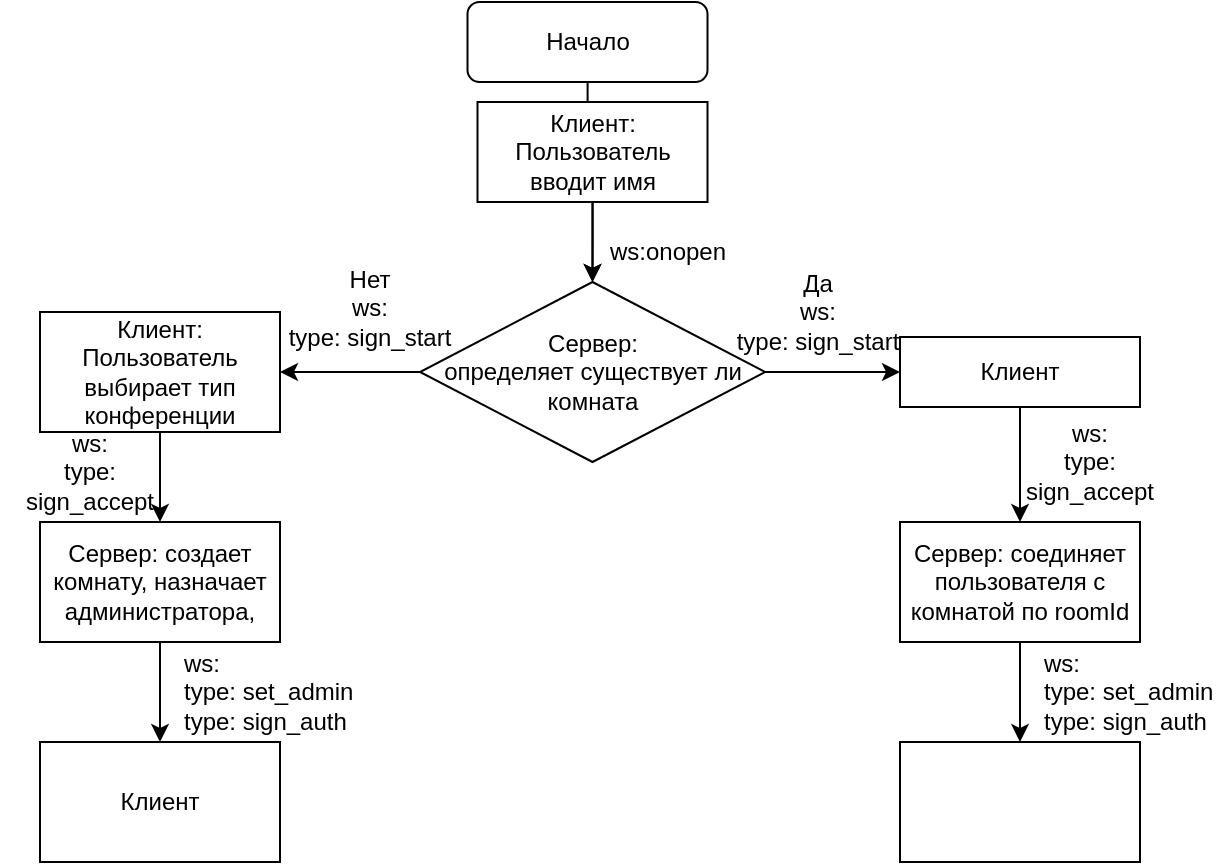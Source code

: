 <mxfile version="27.0.9">
  <diagram id="C5RBs43oDa-KdzZeNtuy" name="Page-1">
    <mxGraphModel dx="1188" dy="611" grid="1" gridSize="10" guides="1" tooltips="1" connect="1" arrows="1" fold="1" page="1" pageScale="1" pageWidth="827" pageHeight="1169" math="0" shadow="0">
      <root>
        <mxCell id="WIyWlLk6GJQsqaUBKTNV-0" />
        <mxCell id="WIyWlLk6GJQsqaUBKTNV-1" parent="WIyWlLk6GJQsqaUBKTNV-0" />
        <mxCell id="kmmcWJo8O0Vzjf_Lpy7T-14" value="" style="edgeStyle=orthogonalEdgeStyle;rounded=0;orthogonalLoop=1;jettySize=auto;html=1;" edge="1" parent="WIyWlLk6GJQsqaUBKTNV-1" source="WIyWlLk6GJQsqaUBKTNV-3" target="kmmcWJo8O0Vzjf_Lpy7T-8">
          <mxGeometry relative="1" as="geometry" />
        </mxCell>
        <mxCell id="WIyWlLk6GJQsqaUBKTNV-3" value="Начало" style="rounded=1;whiteSpace=wrap;html=1;fontSize=12;glass=0;strokeWidth=1;shadow=0;" parent="WIyWlLk6GJQsqaUBKTNV-1" vertex="1">
          <mxGeometry x="343.75" width="120" height="40" as="geometry" />
        </mxCell>
        <mxCell id="kmmcWJo8O0Vzjf_Lpy7T-9" value="" style="edgeStyle=orthogonalEdgeStyle;rounded=0;orthogonalLoop=1;jettySize=auto;html=1;" edge="1" parent="WIyWlLk6GJQsqaUBKTNV-1" source="kmmcWJo8O0Vzjf_Lpy7T-0" target="kmmcWJo8O0Vzjf_Lpy7T-8">
          <mxGeometry relative="1" as="geometry" />
        </mxCell>
        <mxCell id="kmmcWJo8O0Vzjf_Lpy7T-0" value="Клиент:&lt;br&gt;Пользователь вводит имя" style="rounded=0;whiteSpace=wrap;html=1;" vertex="1" parent="WIyWlLk6GJQsqaUBKTNV-1">
          <mxGeometry x="348.75" y="50" width="115" height="50" as="geometry" />
        </mxCell>
        <mxCell id="kmmcWJo8O0Vzjf_Lpy7T-4" value="ws:onopen " style="text;html=1;align=center;verticalAlign=middle;whiteSpace=wrap;rounded=0;" vertex="1" parent="WIyWlLk6GJQsqaUBKTNV-1">
          <mxGeometry x="413.75" y="110" width="60" height="30" as="geometry" />
        </mxCell>
        <mxCell id="kmmcWJo8O0Vzjf_Lpy7T-16" value="" style="edgeStyle=orthogonalEdgeStyle;rounded=0;orthogonalLoop=1;jettySize=auto;html=1;" edge="1" parent="WIyWlLk6GJQsqaUBKTNV-1" source="kmmcWJo8O0Vzjf_Lpy7T-8" target="kmmcWJo8O0Vzjf_Lpy7T-10">
          <mxGeometry relative="1" as="geometry" />
        </mxCell>
        <mxCell id="kmmcWJo8O0Vzjf_Lpy7T-18" value="" style="edgeStyle=orthogonalEdgeStyle;rounded=0;orthogonalLoop=1;jettySize=auto;html=1;" edge="1" parent="WIyWlLk6GJQsqaUBKTNV-1" source="kmmcWJo8O0Vzjf_Lpy7T-8" target="kmmcWJo8O0Vzjf_Lpy7T-13">
          <mxGeometry relative="1" as="geometry" />
        </mxCell>
        <mxCell id="kmmcWJo8O0Vzjf_Lpy7T-8" value="Сервер:&lt;br&gt;определяет существует ли комната" style="rhombus;whiteSpace=wrap;html=1;" vertex="1" parent="WIyWlLk6GJQsqaUBKTNV-1">
          <mxGeometry x="320" y="140" width="172.5" height="90" as="geometry" />
        </mxCell>
        <mxCell id="kmmcWJo8O0Vzjf_Lpy7T-23" value="" style="edgeStyle=orthogonalEdgeStyle;rounded=0;orthogonalLoop=1;jettySize=auto;html=1;" edge="1" parent="WIyWlLk6GJQsqaUBKTNV-1" source="kmmcWJo8O0Vzjf_Lpy7T-10" target="kmmcWJo8O0Vzjf_Lpy7T-22">
          <mxGeometry relative="1" as="geometry" />
        </mxCell>
        <mxCell id="kmmcWJo8O0Vzjf_Lpy7T-10" value="Клиент" style="rounded=0;whiteSpace=wrap;html=1;" vertex="1" parent="WIyWlLk6GJQsqaUBKTNV-1">
          <mxGeometry x="560" y="167.5" width="120" height="35" as="geometry" />
        </mxCell>
        <mxCell id="kmmcWJo8O0Vzjf_Lpy7T-12" value="Да&lt;br&gt;ws:&lt;br&gt;type: sign_start" style="text;html=1;align=center;verticalAlign=middle;whiteSpace=wrap;rounded=0;" vertex="1" parent="WIyWlLk6GJQsqaUBKTNV-1">
          <mxGeometry x="473.75" y="140" width="90" height="30" as="geometry" />
        </mxCell>
        <mxCell id="kmmcWJo8O0Vzjf_Lpy7T-21" value="" style="edgeStyle=orthogonalEdgeStyle;rounded=0;orthogonalLoop=1;jettySize=auto;html=1;" edge="1" parent="WIyWlLk6GJQsqaUBKTNV-1" source="kmmcWJo8O0Vzjf_Lpy7T-13" target="kmmcWJo8O0Vzjf_Lpy7T-20">
          <mxGeometry relative="1" as="geometry" />
        </mxCell>
        <mxCell id="kmmcWJo8O0Vzjf_Lpy7T-13" value="Клиент:&lt;br&gt;Пользователь выбирает тип конференции" style="rounded=0;whiteSpace=wrap;html=1;" vertex="1" parent="WIyWlLk6GJQsqaUBKTNV-1">
          <mxGeometry x="130" y="155" width="120" height="60" as="geometry" />
        </mxCell>
        <mxCell id="kmmcWJo8O0Vzjf_Lpy7T-19" value="Нет&lt;br&gt;ws:&lt;br&gt;type: sign_start" style="text;html=1;align=center;verticalAlign=middle;whiteSpace=wrap;rounded=0;" vertex="1" parent="WIyWlLk6GJQsqaUBKTNV-1">
          <mxGeometry x="250" y="137.5" width="90" height="30" as="geometry" />
        </mxCell>
        <mxCell id="kmmcWJo8O0Vzjf_Lpy7T-28" value="" style="edgeStyle=orthogonalEdgeStyle;rounded=0;orthogonalLoop=1;jettySize=auto;html=1;" edge="1" parent="WIyWlLk6GJQsqaUBKTNV-1" source="kmmcWJo8O0Vzjf_Lpy7T-20" target="kmmcWJo8O0Vzjf_Lpy7T-26">
          <mxGeometry relative="1" as="geometry" />
        </mxCell>
        <mxCell id="kmmcWJo8O0Vzjf_Lpy7T-20" value="Сервер: создает комнату, назначает администратора," style="rounded=0;whiteSpace=wrap;html=1;" vertex="1" parent="WIyWlLk6GJQsqaUBKTNV-1">
          <mxGeometry x="130" y="260" width="120" height="60" as="geometry" />
        </mxCell>
        <mxCell id="kmmcWJo8O0Vzjf_Lpy7T-29" value="" style="edgeStyle=orthogonalEdgeStyle;rounded=0;orthogonalLoop=1;jettySize=auto;html=1;" edge="1" parent="WIyWlLk6GJQsqaUBKTNV-1" source="kmmcWJo8O0Vzjf_Lpy7T-22" target="kmmcWJo8O0Vzjf_Lpy7T-27">
          <mxGeometry relative="1" as="geometry" />
        </mxCell>
        <mxCell id="kmmcWJo8O0Vzjf_Lpy7T-22" value="Сервер: соединяет пользователя с комнатой по roomId" style="rounded=0;whiteSpace=wrap;html=1;" vertex="1" parent="WIyWlLk6GJQsqaUBKTNV-1">
          <mxGeometry x="560" y="260" width="120" height="60" as="geometry" />
        </mxCell>
        <mxCell id="kmmcWJo8O0Vzjf_Lpy7T-24" value="ws:&lt;br&gt;type: sign_accept" style="text;html=1;align=center;verticalAlign=middle;whiteSpace=wrap;rounded=0;" vertex="1" parent="WIyWlLk6GJQsqaUBKTNV-1">
          <mxGeometry x="110" y="220" width="90" height="30" as="geometry" />
        </mxCell>
        <mxCell id="kmmcWJo8O0Vzjf_Lpy7T-25" value="ws:&lt;br&gt;type: sign_accept" style="text;html=1;align=center;verticalAlign=middle;whiteSpace=wrap;rounded=0;" vertex="1" parent="WIyWlLk6GJQsqaUBKTNV-1">
          <mxGeometry x="610" y="215" width="90" height="30" as="geometry" />
        </mxCell>
        <mxCell id="kmmcWJo8O0Vzjf_Lpy7T-26" value="Клиент" style="rounded=0;whiteSpace=wrap;html=1;" vertex="1" parent="WIyWlLk6GJQsqaUBKTNV-1">
          <mxGeometry x="130" y="370" width="120" height="60" as="geometry" />
        </mxCell>
        <mxCell id="kmmcWJo8O0Vzjf_Lpy7T-27" value="" style="rounded=0;whiteSpace=wrap;html=1;" vertex="1" parent="WIyWlLk6GJQsqaUBKTNV-1">
          <mxGeometry x="560" y="370" width="120" height="60" as="geometry" />
        </mxCell>
        <mxCell id="kmmcWJo8O0Vzjf_Lpy7T-30" value="&lt;div align=&quot;left&quot;&gt;ws:&lt;br&gt;type: set_admin&lt;br&gt;type: sign_auth&lt;/div&gt;" style="text;html=1;align=left;verticalAlign=middle;whiteSpace=wrap;rounded=0;" vertex="1" parent="WIyWlLk6GJQsqaUBKTNV-1">
          <mxGeometry x="200" y="310" width="90" height="70" as="geometry" />
        </mxCell>
        <mxCell id="kmmcWJo8O0Vzjf_Lpy7T-32" value="&lt;div align=&quot;left&quot;&gt;ws:&lt;br&gt;type: set_admin&lt;br&gt;type: sign_auth&lt;/div&gt;" style="text;html=1;align=left;verticalAlign=middle;whiteSpace=wrap;rounded=0;" vertex="1" parent="WIyWlLk6GJQsqaUBKTNV-1">
          <mxGeometry x="630" y="310" width="90" height="70" as="geometry" />
        </mxCell>
      </root>
    </mxGraphModel>
  </diagram>
</mxfile>
